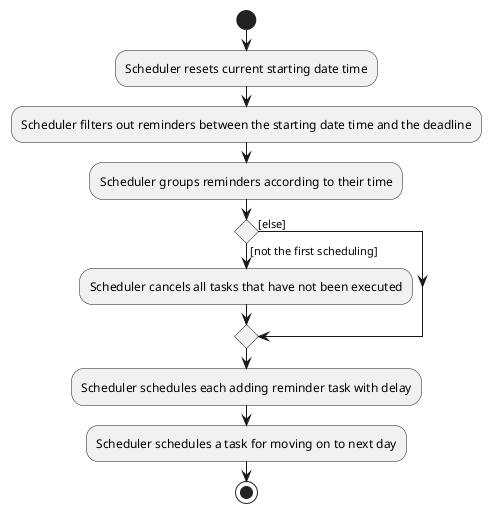 @startuml
start

:Scheduler resets current starting date time;
:Scheduler filters out reminders between the starting date time and the deadline;
:Scheduler groups reminders according to their time;
if () then ([not the first scheduling])
    :Scheduler cancels all tasks that have not been executed;
else ([else])
endif
:Scheduler schedules each adding reminder task with delay;
:Scheduler schedules a task for moving on to next day;
stop
@enduml
